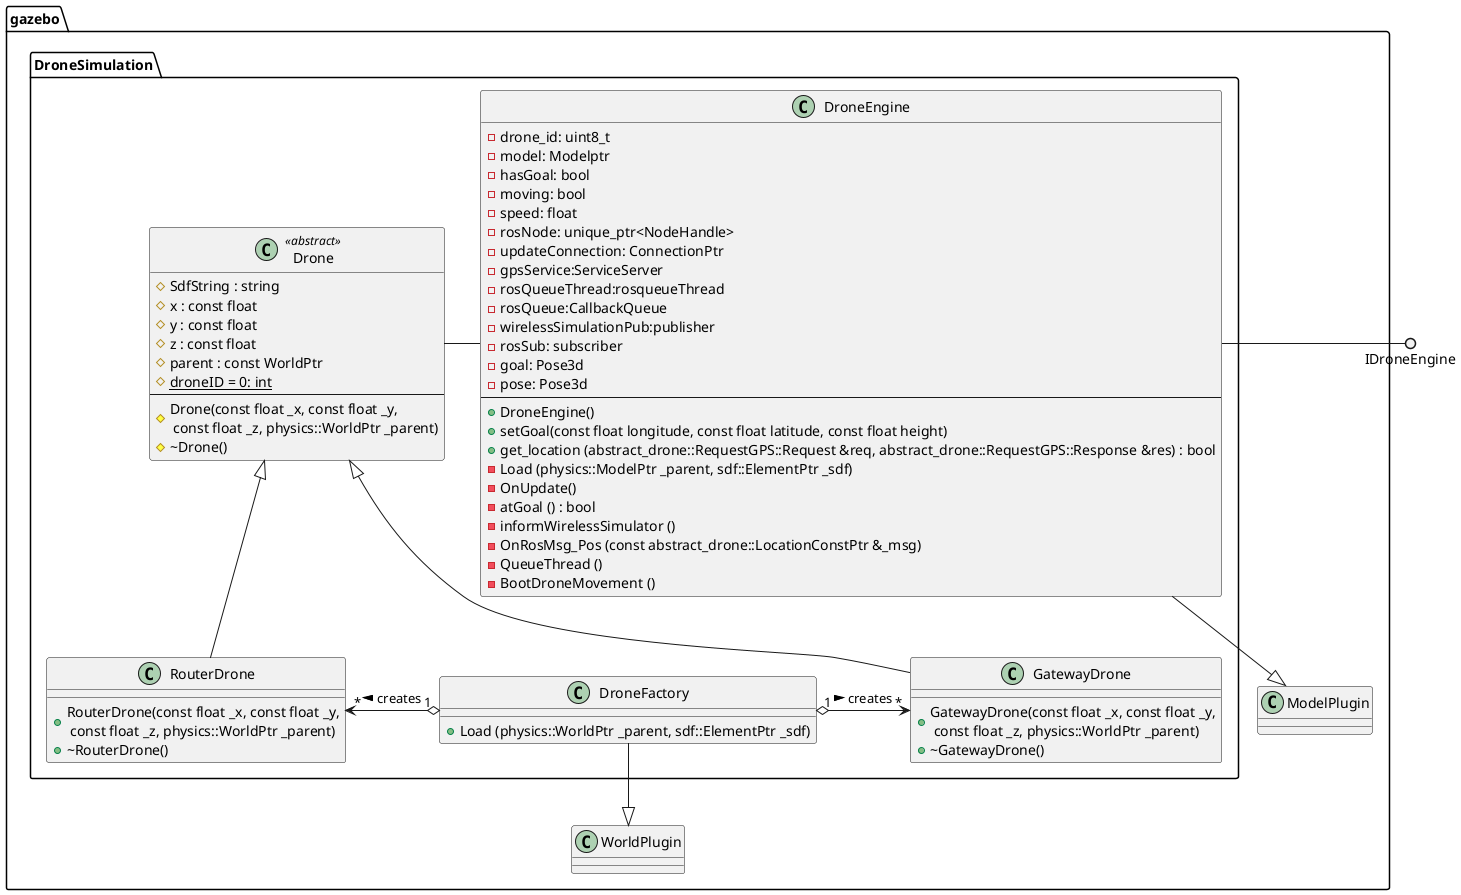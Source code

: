 @startuml

package gazebo{
    class WorldPlugin
    class ModelPlugin
    package DroneSimulation
    {
        class DroneEngine
        {
            -drone_id: uint8_t
            -model: Modelptr 
            -hasGoal: bool
            -moving: bool
            -speed: float
            -rosNode: unique_ptr<NodeHandle>
            -updateConnection: ConnectionPtr
            -gpsService:ServiceServer
            -rosQueueThread:rosqueueThread
            -rosQueue:CallbackQueue
            -wirelessSimulationPub:publisher
            -rosSub: subscriber
            -goal: Pose3d
            -pose: Pose3d	
           ----
           +DroneEngine()
           +setGoal(const float longitude, const float latitude, const float height)
           +get_location (abstract_drone::RequestGPS::Request &req, abstract_drone::RequestGPS::Response &res) : bool
           -Load (physics::ModelPtr _parent, sdf::ElementPtr _sdf)
           -OnUpdate() 
           -atGoal () : bool
           -informWirelessSimulator () 
           -OnRosMsg_Pos (const abstract_drone::LocationConstPtr &_msg)
           -QueueThread ()
           -BootDroneMovement ()
        }
        
        class Drone <<abstract>>
        {
            # SdfString : string
            # x : const float
            # y : const float
            # z : const float
            # parent : const WorldPtr
            # {static} droneID = 0: int
            ----
            #Drone(const float _x, const float _y,\n const float _z, physics::WorldPtr _parent)
            #~Drone()    
        }
        class RouterDrone
        {
          +RouterDrone(const float _x, const float _y,\n const float _z, physics::WorldPtr _parent)
          +~RouterDrone()  
        }
        class GatewayDrone
        {
          +GatewayDrone(const float _x, const float _y,\n const float _z, physics::WorldPtr _parent)
          +~GatewayDrone()  
        }
        class DroneFactory
        {
            +Load (physics::WorldPtr _parent, sdf::ElementPtr _sdf)
        }
        DroneFactory"1" o-left-> "*"RouterDrone : creates >
        DroneFactory"1" o-right-> "*"GatewayDrone : creates >
        Drone - DroneEngine
        Drone <|-- RouterDrone
        Drone <|-- GatewayDrone
    }
    DroneFactory --|> WorldPlugin
    DroneEngine --|> ModelPlugin
}
DroneEngine -() IDroneEngine

@enduml